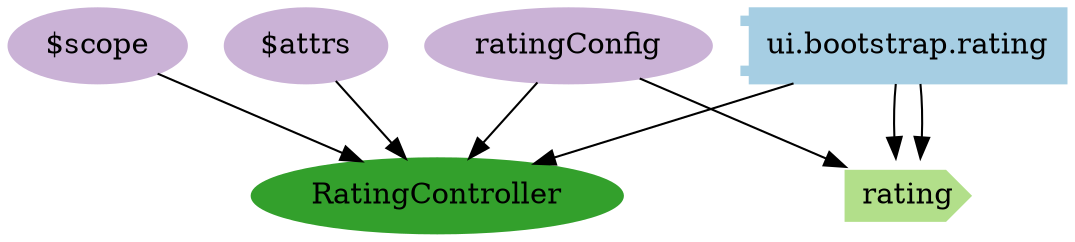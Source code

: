 digraph dependencies {
  node[shape="component",style="filled",colorscheme=paired12]


    node[shape="component"]
    "ui.bootstrap.rating"[label="ui.bootstrap.rating", color=1]

    


    node[shape="ellipse"]
    


    
      "RatingController"[label="RatingController", color=4]
      "ui.bootstrap.rating" -> "RatingController"
    

    

    

    node[shape="cds"]
    

    
      "rating"[label="rating", color=3]
      "ui.bootstrap.rating" -> "rating"
    
      "rating"[label="rating", color=3]
      "ui.bootstrap.rating" -> "rating"
    









    node[shape="ellipse",style="filled", color=9]
    

    
      
        "ratingConfig"[label="ratingConfig"]
        "ratingConfig" -> "rating"
      
    
      
    


    
      
        "$scope"[label="$scope"]
        "$scope" -> "RatingController"
      
        "$attrs"[label="$attrs"]
        "$attrs" -> "RatingController"
      
        "ratingConfig"[label="ratingConfig"]
        "ratingConfig" -> "RatingController"
      
    

    

    

    


}
